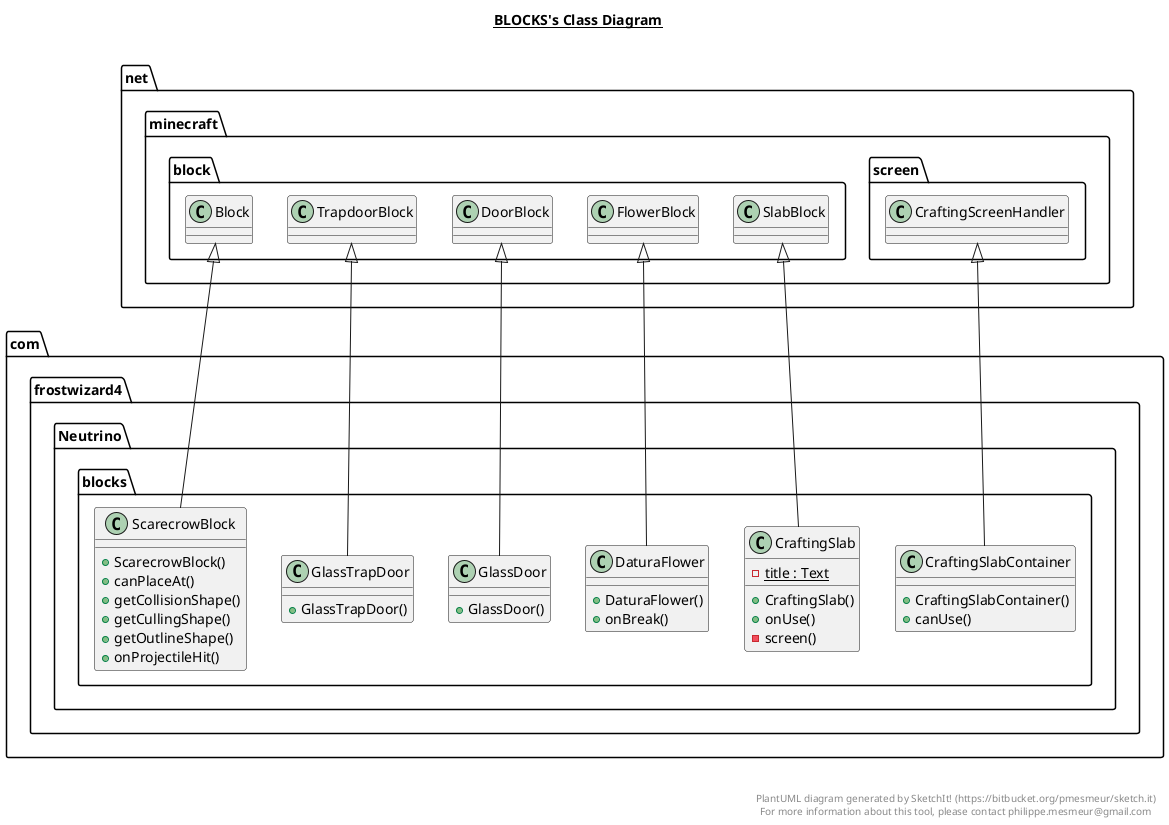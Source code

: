 @startuml

title __BLOCKS's Class Diagram__\n

  namespace com.frostwizard4.Neutrino {
    namespace blocks {
      class com.frostwizard4.Neutrino.blocks.CraftingSlab {
          {static} - title : Text
          + CraftingSlab()
          + onUse()
          - screen()
      }
    }
  }
  

  namespace com.frostwizard4.Neutrino {
    namespace blocks {
      class com.frostwizard4.Neutrino.blocks.CraftingSlabContainer {
          + CraftingSlabContainer()
          + canUse()
      }
    }
  }
  

  namespace com.frostwizard4.Neutrino {
    namespace blocks {
      class com.frostwizard4.Neutrino.blocks.DaturaFlower {
          + DaturaFlower()
          + onBreak()
      }
    }
  }
  

  namespace com.frostwizard4.Neutrino {
    namespace blocks {
      class com.frostwizard4.Neutrino.blocks.GlassDoor {
          + GlassDoor()
      }
    }
  }
  

  namespace com.frostwizard4.Neutrino {
    namespace blocks {
      class com.frostwizard4.Neutrino.blocks.GlassTrapDoor {
          + GlassTrapDoor()
      }
    }
  }
  

  namespace com.frostwizard4.Neutrino {
    namespace blocks {
      class com.frostwizard4.Neutrino.blocks.ScarecrowBlock {
          + ScarecrowBlock()
          + canPlaceAt()
          + getCollisionShape()
          + getCullingShape()
          + getOutlineShape()
          + onProjectileHit()
      }
    }
  }
  

  com.frostwizard4.Neutrino.blocks.CraftingSlab -up-|> net.minecraft.block.SlabBlock
  com.frostwizard4.Neutrino.blocks.CraftingSlabContainer -up-|> net.minecraft.screen.CraftingScreenHandler
  com.frostwizard4.Neutrino.blocks.DaturaFlower -up-|> net.minecraft.block.FlowerBlock
  com.frostwizard4.Neutrino.blocks.GlassDoor -up-|> net.minecraft.block.DoorBlock
  com.frostwizard4.Neutrino.blocks.GlassTrapDoor -up-|> net.minecraft.block.TrapdoorBlock
  com.frostwizard4.Neutrino.blocks.ScarecrowBlock -up-|> net.minecraft.block.Block


right footer


PlantUML diagram generated by SketchIt! (https://bitbucket.org/pmesmeur/sketch.it)
For more information about this tool, please contact philippe.mesmeur@gmail.com
endfooter

@enduml
